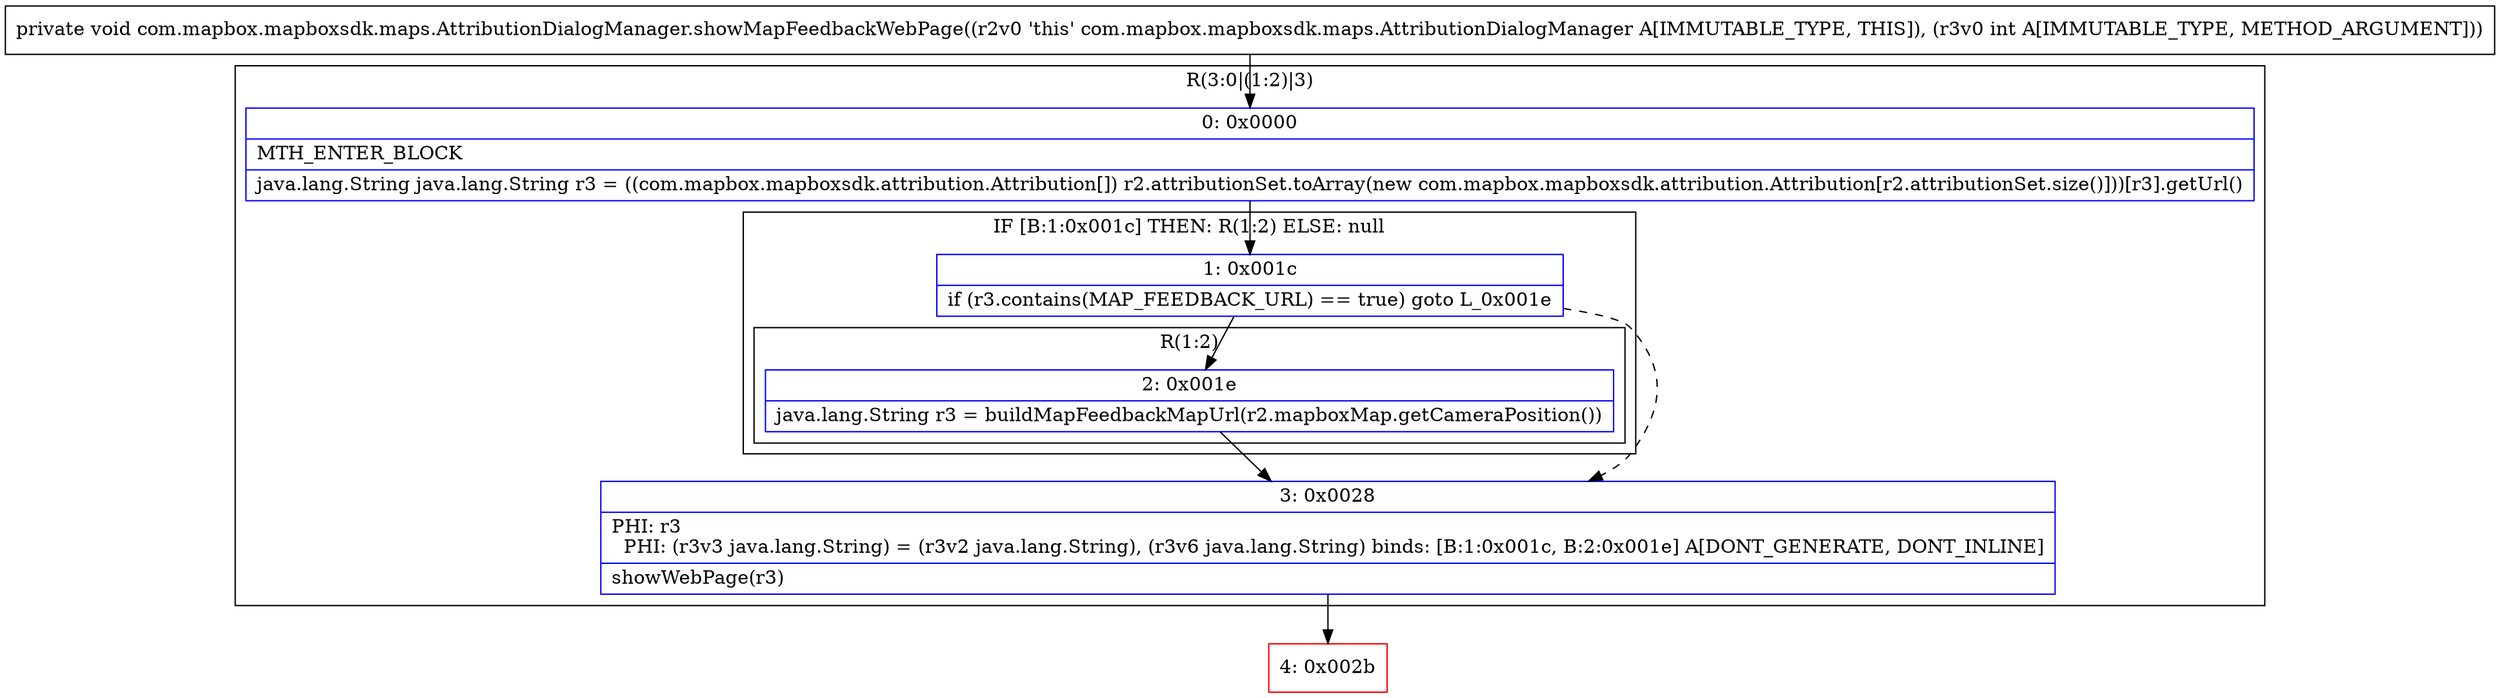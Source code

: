 digraph "CFG forcom.mapbox.mapboxsdk.maps.AttributionDialogManager.showMapFeedbackWebPage(I)V" {
subgraph cluster_Region_2008604289 {
label = "R(3:0|(1:2)|3)";
node [shape=record,color=blue];
Node_0 [shape=record,label="{0\:\ 0x0000|MTH_ENTER_BLOCK\l|java.lang.String java.lang.String r3 = ((com.mapbox.mapboxsdk.attribution.Attribution[]) r2.attributionSet.toArray(new com.mapbox.mapboxsdk.attribution.Attribution[r2.attributionSet.size()]))[r3].getUrl()\l}"];
subgraph cluster_IfRegion_877687952 {
label = "IF [B:1:0x001c] THEN: R(1:2) ELSE: null";
node [shape=record,color=blue];
Node_1 [shape=record,label="{1\:\ 0x001c|if (r3.contains(MAP_FEEDBACK_URL) == true) goto L_0x001e\l}"];
subgraph cluster_Region_1327433460 {
label = "R(1:2)";
node [shape=record,color=blue];
Node_2 [shape=record,label="{2\:\ 0x001e|java.lang.String r3 = buildMapFeedbackMapUrl(r2.mapboxMap.getCameraPosition())\l}"];
}
}
Node_3 [shape=record,label="{3\:\ 0x0028|PHI: r3 \l  PHI: (r3v3 java.lang.String) = (r3v2 java.lang.String), (r3v6 java.lang.String) binds: [B:1:0x001c, B:2:0x001e] A[DONT_GENERATE, DONT_INLINE]\l|showWebPage(r3)\l}"];
}
Node_4 [shape=record,color=red,label="{4\:\ 0x002b}"];
MethodNode[shape=record,label="{private void com.mapbox.mapboxsdk.maps.AttributionDialogManager.showMapFeedbackWebPage((r2v0 'this' com.mapbox.mapboxsdk.maps.AttributionDialogManager A[IMMUTABLE_TYPE, THIS]), (r3v0 int A[IMMUTABLE_TYPE, METHOD_ARGUMENT])) }"];
MethodNode -> Node_0;
Node_0 -> Node_1;
Node_1 -> Node_2;
Node_1 -> Node_3[style=dashed];
Node_2 -> Node_3;
Node_3 -> Node_4;
}

